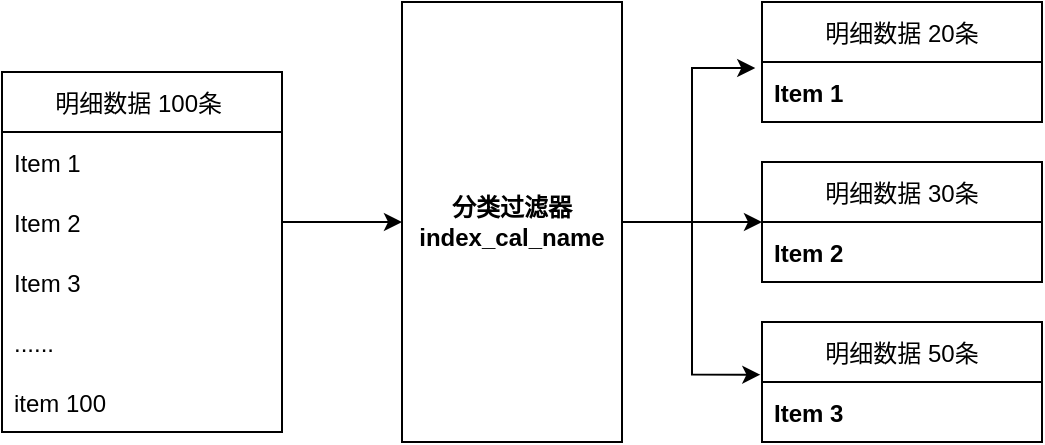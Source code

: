 <mxfile version="20.5.1" type="github">
  <diagram id="m7NdD-nTLMYLPV9MKgGj" name="第 1 页">
    <mxGraphModel dx="1125" dy="622" grid="1" gridSize="10" guides="1" tooltips="1" connect="1" arrows="1" fold="1" page="1" pageScale="1" pageWidth="827" pageHeight="1169" math="0" shadow="0">
      <root>
        <mxCell id="0" />
        <mxCell id="1" parent="0" />
        <mxCell id="qy0qOpct_8eRe8Y1nv4N-22" style="edgeStyle=orthogonalEdgeStyle;rounded=0;orthogonalLoop=1;jettySize=auto;html=1;exitX=1;exitY=0.5;exitDx=0;exitDy=0;entryX=-0.024;entryY=0.1;entryDx=0;entryDy=0;entryPerimeter=0;" edge="1" parent="1" source="qy0qOpct_8eRe8Y1nv4N-1" target="qy0qOpct_8eRe8Y1nv4N-11">
          <mxGeometry relative="1" as="geometry" />
        </mxCell>
        <mxCell id="qy0qOpct_8eRe8Y1nv4N-23" style="edgeStyle=orthogonalEdgeStyle;rounded=0;orthogonalLoop=1;jettySize=auto;html=1;exitX=1;exitY=0.5;exitDx=0;exitDy=0;entryX=0;entryY=0.5;entryDx=0;entryDy=0;" edge="1" parent="1" source="qy0qOpct_8eRe8Y1nv4N-1" target="qy0qOpct_8eRe8Y1nv4N-14">
          <mxGeometry relative="1" as="geometry" />
        </mxCell>
        <mxCell id="qy0qOpct_8eRe8Y1nv4N-24" style="edgeStyle=orthogonalEdgeStyle;rounded=0;orthogonalLoop=1;jettySize=auto;html=1;exitX=1;exitY=0.5;exitDx=0;exitDy=0;entryX=-0.006;entryY=-0.122;entryDx=0;entryDy=0;entryPerimeter=0;" edge="1" parent="1" source="qy0qOpct_8eRe8Y1nv4N-1" target="qy0qOpct_8eRe8Y1nv4N-21">
          <mxGeometry relative="1" as="geometry" />
        </mxCell>
        <mxCell id="qy0qOpct_8eRe8Y1nv4N-1" value="&lt;b&gt;分类过滤器&lt;br&gt;index_cal_name&lt;/b&gt;" style="rounded=0;whiteSpace=wrap;html=1;" vertex="1" parent="1">
          <mxGeometry x="300" y="220" width="110" height="220" as="geometry" />
        </mxCell>
        <object label="明细数据 100条 " placeholders="1" id="qy0qOpct_8eRe8Y1nv4N-2">
          <mxCell style="swimlane;fontStyle=0;childLayout=stackLayout;horizontal=1;startSize=30;horizontalStack=0;resizeParent=1;resizeParentMax=0;resizeLast=0;collapsible=1;marginBottom=0;" vertex="1" parent="1">
            <mxGeometry x="100" y="255" width="140" height="180" as="geometry" />
          </mxCell>
        </object>
        <mxCell id="qy0qOpct_8eRe8Y1nv4N-3" value="Item 1" style="text;strokeColor=none;fillColor=none;align=left;verticalAlign=middle;spacingLeft=4;spacingRight=4;overflow=hidden;points=[[0,0.5],[1,0.5]];portConstraint=eastwest;rotatable=0;" vertex="1" parent="qy0qOpct_8eRe8Y1nv4N-2">
          <mxGeometry y="30" width="140" height="30" as="geometry" />
        </mxCell>
        <mxCell id="qy0qOpct_8eRe8Y1nv4N-4" value="Item 2" style="text;strokeColor=none;fillColor=none;align=left;verticalAlign=middle;spacingLeft=4;spacingRight=4;overflow=hidden;points=[[0,0.5],[1,0.5]];portConstraint=eastwest;rotatable=0;" vertex="1" parent="qy0qOpct_8eRe8Y1nv4N-2">
          <mxGeometry y="60" width="140" height="30" as="geometry" />
        </mxCell>
        <mxCell id="qy0qOpct_8eRe8Y1nv4N-5" value="Item 3" style="text;strokeColor=none;fillColor=none;align=left;verticalAlign=middle;spacingLeft=4;spacingRight=4;overflow=hidden;points=[[0,0.5],[1,0.5]];portConstraint=eastwest;rotatable=0;" vertex="1" parent="qy0qOpct_8eRe8Y1nv4N-2">
          <mxGeometry y="90" width="140" height="30" as="geometry" />
        </mxCell>
        <mxCell id="qy0qOpct_8eRe8Y1nv4N-26" value="......" style="text;strokeColor=none;fillColor=none;align=left;verticalAlign=middle;spacingLeft=4;spacingRight=4;overflow=hidden;points=[[0,0.5],[1,0.5]];portConstraint=eastwest;rotatable=0;" vertex="1" parent="qy0qOpct_8eRe8Y1nv4N-2">
          <mxGeometry y="120" width="140" height="30" as="geometry" />
        </mxCell>
        <mxCell id="qy0qOpct_8eRe8Y1nv4N-25" value="item 100" style="text;strokeColor=none;fillColor=none;align=left;verticalAlign=middle;spacingLeft=4;spacingRight=4;overflow=hidden;points=[[0,0.5],[1,0.5]];portConstraint=eastwest;rotatable=0;" vertex="1" parent="qy0qOpct_8eRe8Y1nv4N-2">
          <mxGeometry y="150" width="140" height="30" as="geometry" />
        </mxCell>
        <mxCell id="qy0qOpct_8eRe8Y1nv4N-6" style="edgeStyle=orthogonalEdgeStyle;rounded=0;orthogonalLoop=1;jettySize=auto;html=1;exitX=1;exitY=0.5;exitDx=0;exitDy=0;" edge="1" parent="1" source="qy0qOpct_8eRe8Y1nv4N-4" target="qy0qOpct_8eRe8Y1nv4N-1">
          <mxGeometry relative="1" as="geometry" />
        </mxCell>
        <mxCell id="qy0qOpct_8eRe8Y1nv4N-10" value="明细数据 20条" style="swimlane;fontStyle=0;childLayout=stackLayout;horizontal=1;startSize=30;horizontalStack=0;resizeParent=1;resizeParentMax=0;resizeLast=0;collapsible=1;marginBottom=0;" vertex="1" parent="1">
          <mxGeometry x="480" y="220" width="140" height="60" as="geometry" />
        </mxCell>
        <mxCell id="qy0qOpct_8eRe8Y1nv4N-11" value="Item 1" style="text;strokeColor=none;fillColor=none;align=left;verticalAlign=middle;spacingLeft=4;spacingRight=4;overflow=hidden;points=[[0,0.5],[1,0.5]];portConstraint=eastwest;rotatable=0;fontStyle=1" vertex="1" parent="qy0qOpct_8eRe8Y1nv4N-10">
          <mxGeometry y="30" width="140" height="30" as="geometry" />
        </mxCell>
        <mxCell id="qy0qOpct_8eRe8Y1nv4N-14" value="明细数据 30条" style="swimlane;fontStyle=0;childLayout=stackLayout;horizontal=1;startSize=30;horizontalStack=0;resizeParent=1;resizeParentMax=0;resizeLast=0;collapsible=1;marginBottom=0;" vertex="1" parent="1">
          <mxGeometry x="480" y="300" width="140" height="60" as="geometry" />
        </mxCell>
        <mxCell id="qy0qOpct_8eRe8Y1nv4N-16" value="Item 2" style="text;strokeColor=none;fillColor=none;align=left;verticalAlign=middle;spacingLeft=4;spacingRight=4;overflow=hidden;points=[[0,0.5],[1,0.5]];portConstraint=eastwest;rotatable=0;fontStyle=1" vertex="1" parent="qy0qOpct_8eRe8Y1nv4N-14">
          <mxGeometry y="30" width="140" height="30" as="geometry" />
        </mxCell>
        <mxCell id="qy0qOpct_8eRe8Y1nv4N-18" value="明细数据 50条" style="swimlane;fontStyle=0;childLayout=stackLayout;horizontal=1;startSize=30;horizontalStack=0;resizeParent=1;resizeParentMax=0;resizeLast=0;collapsible=1;marginBottom=0;" vertex="1" parent="1">
          <mxGeometry x="480" y="380" width="140" height="60" as="geometry" />
        </mxCell>
        <mxCell id="qy0qOpct_8eRe8Y1nv4N-21" value="Item 3" style="text;strokeColor=none;fillColor=none;align=left;verticalAlign=middle;spacingLeft=4;spacingRight=4;overflow=hidden;points=[[0,0.5],[1,0.5]];portConstraint=eastwest;rotatable=0;fontStyle=1" vertex="1" parent="qy0qOpct_8eRe8Y1nv4N-18">
          <mxGeometry y="30" width="140" height="30" as="geometry" />
        </mxCell>
      </root>
    </mxGraphModel>
  </diagram>
</mxfile>

